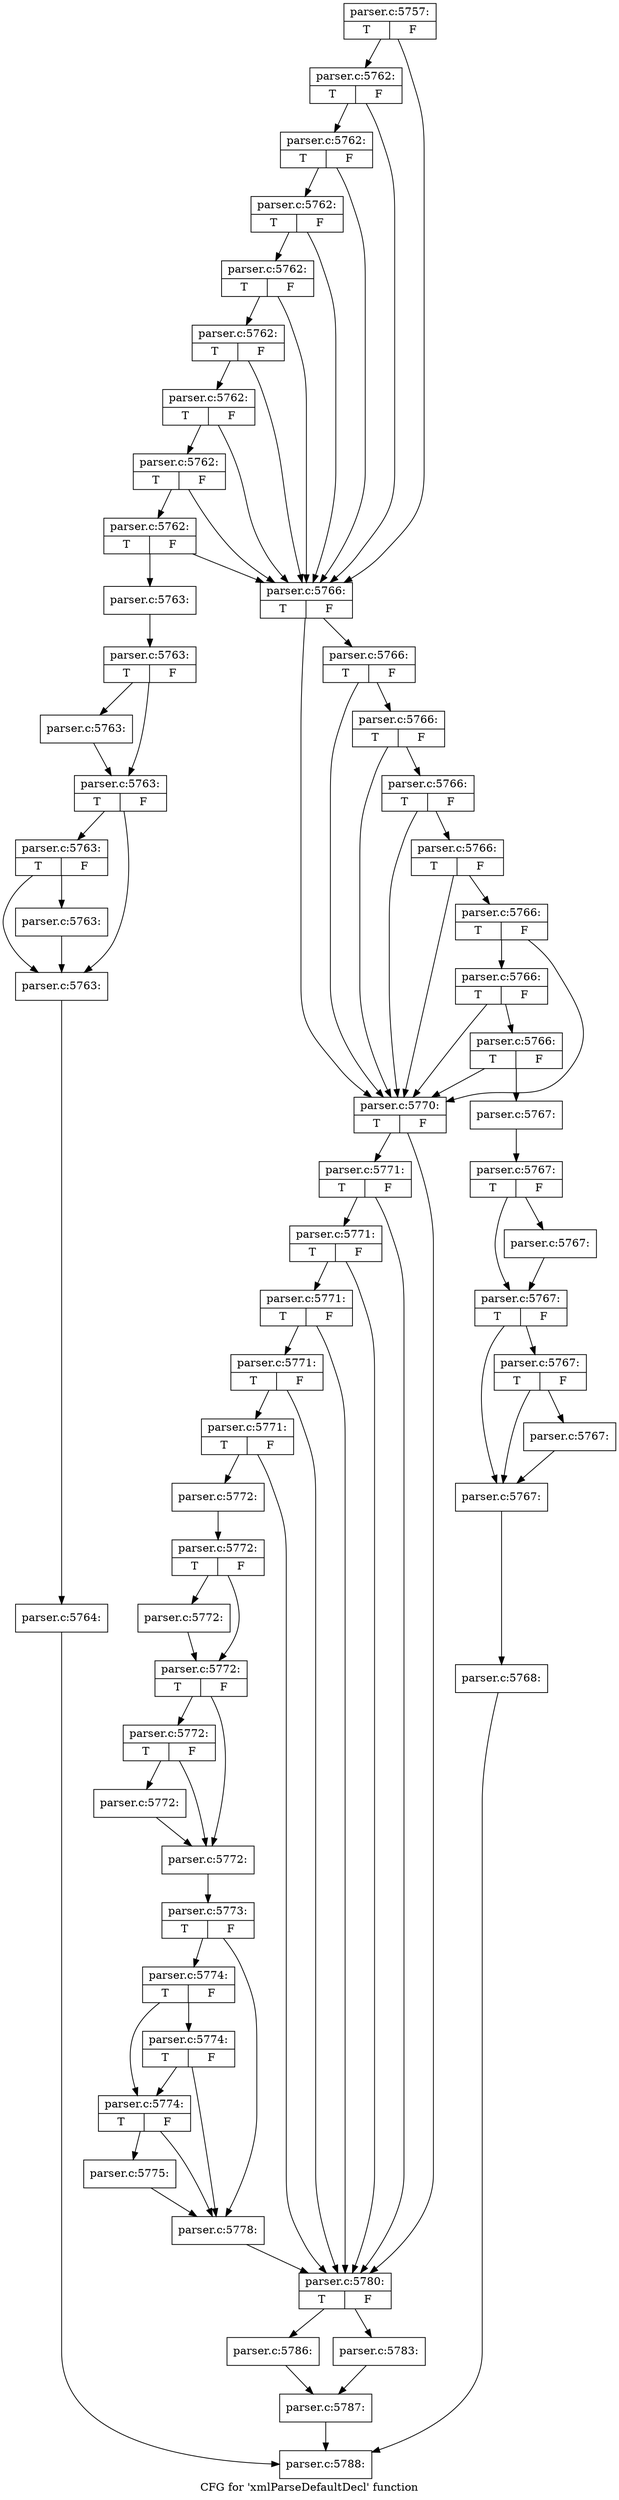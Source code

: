 digraph "CFG for 'xmlParseDefaultDecl' function" {
	label="CFG for 'xmlParseDefaultDecl' function";

	Node0x5a63a20 [shape=record,label="{parser.c:5757:|{<s0>T|<s1>F}}"];
	Node0x5a63a20 -> Node0x5a6d080;
	Node0x5a63a20 -> Node0x5a6cdd0;
	Node0x5a6d080 [shape=record,label="{parser.c:5762:|{<s0>T|<s1>F}}"];
	Node0x5a6d080 -> Node0x5a6d030;
	Node0x5a6d080 -> Node0x5a6cdd0;
	Node0x5a6d030 [shape=record,label="{parser.c:5762:|{<s0>T|<s1>F}}"];
	Node0x5a6d030 -> Node0x5a6cfe0;
	Node0x5a6d030 -> Node0x5a6cdd0;
	Node0x5a6cfe0 [shape=record,label="{parser.c:5762:|{<s0>T|<s1>F}}"];
	Node0x5a6cfe0 -> Node0x5a6cf90;
	Node0x5a6cfe0 -> Node0x5a6cdd0;
	Node0x5a6cf90 [shape=record,label="{parser.c:5762:|{<s0>T|<s1>F}}"];
	Node0x5a6cf90 -> Node0x5a6cf40;
	Node0x5a6cf90 -> Node0x5a6cdd0;
	Node0x5a6cf40 [shape=record,label="{parser.c:5762:|{<s0>T|<s1>F}}"];
	Node0x5a6cf40 -> Node0x5a6cef0;
	Node0x5a6cf40 -> Node0x5a6cdd0;
	Node0x5a6cef0 [shape=record,label="{parser.c:5762:|{<s0>T|<s1>F}}"];
	Node0x5a6cef0 -> Node0x5a6cea0;
	Node0x5a6cef0 -> Node0x5a6cdd0;
	Node0x5a6cea0 [shape=record,label="{parser.c:5762:|{<s0>T|<s1>F}}"];
	Node0x5a6cea0 -> Node0x5a6ce20;
	Node0x5a6cea0 -> Node0x5a6cdd0;
	Node0x5a6ce20 [shape=record,label="{parser.c:5762:|{<s0>T|<s1>F}}"];
	Node0x5a6ce20 -> Node0x5a6cd80;
	Node0x5a6ce20 -> Node0x5a6cdd0;
	Node0x5a6cd80 [shape=record,label="{parser.c:5763:}"];
	Node0x5a6cd80 -> Node0x5a6fd70;
	Node0x5a6fd70 [shape=record,label="{parser.c:5763:|{<s0>T|<s1>F}}"];
	Node0x5a6fd70 -> Node0x5a707e0;
	Node0x5a6fd70 -> Node0x5a70830;
	Node0x5a707e0 [shape=record,label="{parser.c:5763:}"];
	Node0x5a707e0 -> Node0x5a70830;
	Node0x5a70830 [shape=record,label="{parser.c:5763:|{<s0>T|<s1>F}}"];
	Node0x5a70830 -> Node0x5a70f10;
	Node0x5a70830 -> Node0x5a70ec0;
	Node0x5a70f10 [shape=record,label="{parser.c:5763:|{<s0>T|<s1>F}}"];
	Node0x5a70f10 -> Node0x5a70e70;
	Node0x5a70f10 -> Node0x5a70ec0;
	Node0x5a70e70 [shape=record,label="{parser.c:5763:}"];
	Node0x5a70e70 -> Node0x5a70ec0;
	Node0x5a70ec0 [shape=record,label="{parser.c:5763:}"];
	Node0x5a70ec0 -> Node0x5a6fcd0;
	Node0x5a6fcd0 [shape=record,label="{parser.c:5764:}"];
	Node0x5a6fcd0 -> Node0x58966e0;
	Node0x5a6cdd0 [shape=record,label="{parser.c:5766:|{<s0>T|<s1>F}}"];
	Node0x5a6cdd0 -> Node0x5a71ed0;
	Node0x5a6cdd0 -> Node0x5a71c70;
	Node0x5a71ed0 [shape=record,label="{parser.c:5766:|{<s0>T|<s1>F}}"];
	Node0x5a71ed0 -> Node0x5a71e80;
	Node0x5a71ed0 -> Node0x5a71c70;
	Node0x5a71e80 [shape=record,label="{parser.c:5766:|{<s0>T|<s1>F}}"];
	Node0x5a71e80 -> Node0x5a71e30;
	Node0x5a71e80 -> Node0x5a71c70;
	Node0x5a71e30 [shape=record,label="{parser.c:5766:|{<s0>T|<s1>F}}"];
	Node0x5a71e30 -> Node0x5a71de0;
	Node0x5a71e30 -> Node0x5a71c70;
	Node0x5a71de0 [shape=record,label="{parser.c:5766:|{<s0>T|<s1>F}}"];
	Node0x5a71de0 -> Node0x5a71d90;
	Node0x5a71de0 -> Node0x5a71c70;
	Node0x5a71d90 [shape=record,label="{parser.c:5766:|{<s0>T|<s1>F}}"];
	Node0x5a71d90 -> Node0x5a71d40;
	Node0x5a71d90 -> Node0x5a71c70;
	Node0x5a71d40 [shape=record,label="{parser.c:5766:|{<s0>T|<s1>F}}"];
	Node0x5a71d40 -> Node0x5a71cc0;
	Node0x5a71d40 -> Node0x5a71c70;
	Node0x5a71cc0 [shape=record,label="{parser.c:5766:|{<s0>T|<s1>F}}"];
	Node0x5a71cc0 -> Node0x5a6fd20;
	Node0x5a71cc0 -> Node0x5a71c70;
	Node0x5a6fd20 [shape=record,label="{parser.c:5767:}"];
	Node0x5a6fd20 -> Node0x5a746c0;
	Node0x5a746c0 [shape=record,label="{parser.c:5767:|{<s0>T|<s1>F}}"];
	Node0x5a746c0 -> Node0x5a75130;
	Node0x5a746c0 -> Node0x5a75180;
	Node0x5a75130 [shape=record,label="{parser.c:5767:}"];
	Node0x5a75130 -> Node0x5a75180;
	Node0x5a75180 [shape=record,label="{parser.c:5767:|{<s0>T|<s1>F}}"];
	Node0x5a75180 -> Node0x5a75860;
	Node0x5a75180 -> Node0x5a75810;
	Node0x5a75860 [shape=record,label="{parser.c:5767:|{<s0>T|<s1>F}}"];
	Node0x5a75860 -> Node0x5a757c0;
	Node0x5a75860 -> Node0x5a75810;
	Node0x5a757c0 [shape=record,label="{parser.c:5767:}"];
	Node0x5a757c0 -> Node0x5a75810;
	Node0x5a75810 [shape=record,label="{parser.c:5767:}"];
	Node0x5a75810 -> Node0x5a74620;
	Node0x5a74620 [shape=record,label="{parser.c:5768:}"];
	Node0x5a74620 -> Node0x58966e0;
	Node0x5a71c70 [shape=record,label="{parser.c:5770:|{<s0>T|<s1>F}}"];
	Node0x5a71c70 -> Node0x5a76710;
	Node0x5a71c70 -> Node0x5a76550;
	Node0x5a76710 [shape=record,label="{parser.c:5771:|{<s0>T|<s1>F}}"];
	Node0x5a76710 -> Node0x5a766c0;
	Node0x5a76710 -> Node0x5a76550;
	Node0x5a766c0 [shape=record,label="{parser.c:5771:|{<s0>T|<s1>F}}"];
	Node0x5a766c0 -> Node0x5a76670;
	Node0x5a766c0 -> Node0x5a76550;
	Node0x5a76670 [shape=record,label="{parser.c:5771:|{<s0>T|<s1>F}}"];
	Node0x5a76670 -> Node0x5a76620;
	Node0x5a76670 -> Node0x5a76550;
	Node0x5a76620 [shape=record,label="{parser.c:5771:|{<s0>T|<s1>F}}"];
	Node0x5a76620 -> Node0x5a765a0;
	Node0x5a76620 -> Node0x5a76550;
	Node0x5a765a0 [shape=record,label="{parser.c:5771:|{<s0>T|<s1>F}}"];
	Node0x5a765a0 -> Node0x5a74670;
	Node0x5a765a0 -> Node0x5a76550;
	Node0x5a74670 [shape=record,label="{parser.c:5772:}"];
	Node0x5a74670 -> Node0x5a78580;
	Node0x5a78580 [shape=record,label="{parser.c:5772:|{<s0>T|<s1>F}}"];
	Node0x5a78580 -> Node0x5a78ff0;
	Node0x5a78580 -> Node0x5a79040;
	Node0x5a78ff0 [shape=record,label="{parser.c:5772:}"];
	Node0x5a78ff0 -> Node0x5a79040;
	Node0x5a79040 [shape=record,label="{parser.c:5772:|{<s0>T|<s1>F}}"];
	Node0x5a79040 -> Node0x5a79720;
	Node0x5a79040 -> Node0x5a796d0;
	Node0x5a79720 [shape=record,label="{parser.c:5772:|{<s0>T|<s1>F}}"];
	Node0x5a79720 -> Node0x5a79680;
	Node0x5a79720 -> Node0x5a796d0;
	Node0x5a79680 [shape=record,label="{parser.c:5772:}"];
	Node0x5a79680 -> Node0x5a796d0;
	Node0x5a796d0 [shape=record,label="{parser.c:5772:}"];
	Node0x5a796d0 -> Node0x5a784e0;
	Node0x5a784e0 [shape=record,label="{parser.c:5773:|{<s0>T|<s1>F}}"];
	Node0x5a784e0 -> Node0x5a7a2a0;
	Node0x5a784e0 -> Node0x5a7a370;
	Node0x5a7a370 [shape=record,label="{parser.c:5774:|{<s0>T|<s1>F}}"];
	Node0x5a7a370 -> Node0x5a7a7f0;
	Node0x5a7a370 -> Node0x5a7a2f0;
	Node0x5a7a7f0 [shape=record,label="{parser.c:5774:|{<s0>T|<s1>F}}"];
	Node0x5a7a7f0 -> Node0x5a7a2a0;
	Node0x5a7a7f0 -> Node0x5a7a2f0;
	Node0x5a7a2f0 [shape=record,label="{parser.c:5774:|{<s0>T|<s1>F}}"];
	Node0x5a7a2f0 -> Node0x5a7a2a0;
	Node0x5a7a2f0 -> Node0x5a78530;
	Node0x5a78530 [shape=record,label="{parser.c:5775:}"];
	Node0x5a78530 -> Node0x5a7a2a0;
	Node0x5a7a2a0 [shape=record,label="{parser.c:5778:}"];
	Node0x5a7a2a0 -> Node0x5a76550;
	Node0x5a76550 [shape=record,label="{parser.c:5780:|{<s0>T|<s1>F}}"];
	Node0x5a76550 -> Node0x5a7c020;
	Node0x5a76550 -> Node0x5a7c0c0;
	Node0x5a7c020 [shape=record,label="{parser.c:5783:}"];
	Node0x5a7c020 -> Node0x5a7c070;
	Node0x5a7c0c0 [shape=record,label="{parser.c:5786:}"];
	Node0x5a7c0c0 -> Node0x5a7c070;
	Node0x5a7c070 [shape=record,label="{parser.c:5787:}"];
	Node0x5a7c070 -> Node0x58966e0;
	Node0x58966e0 [shape=record,label="{parser.c:5788:}"];
}
